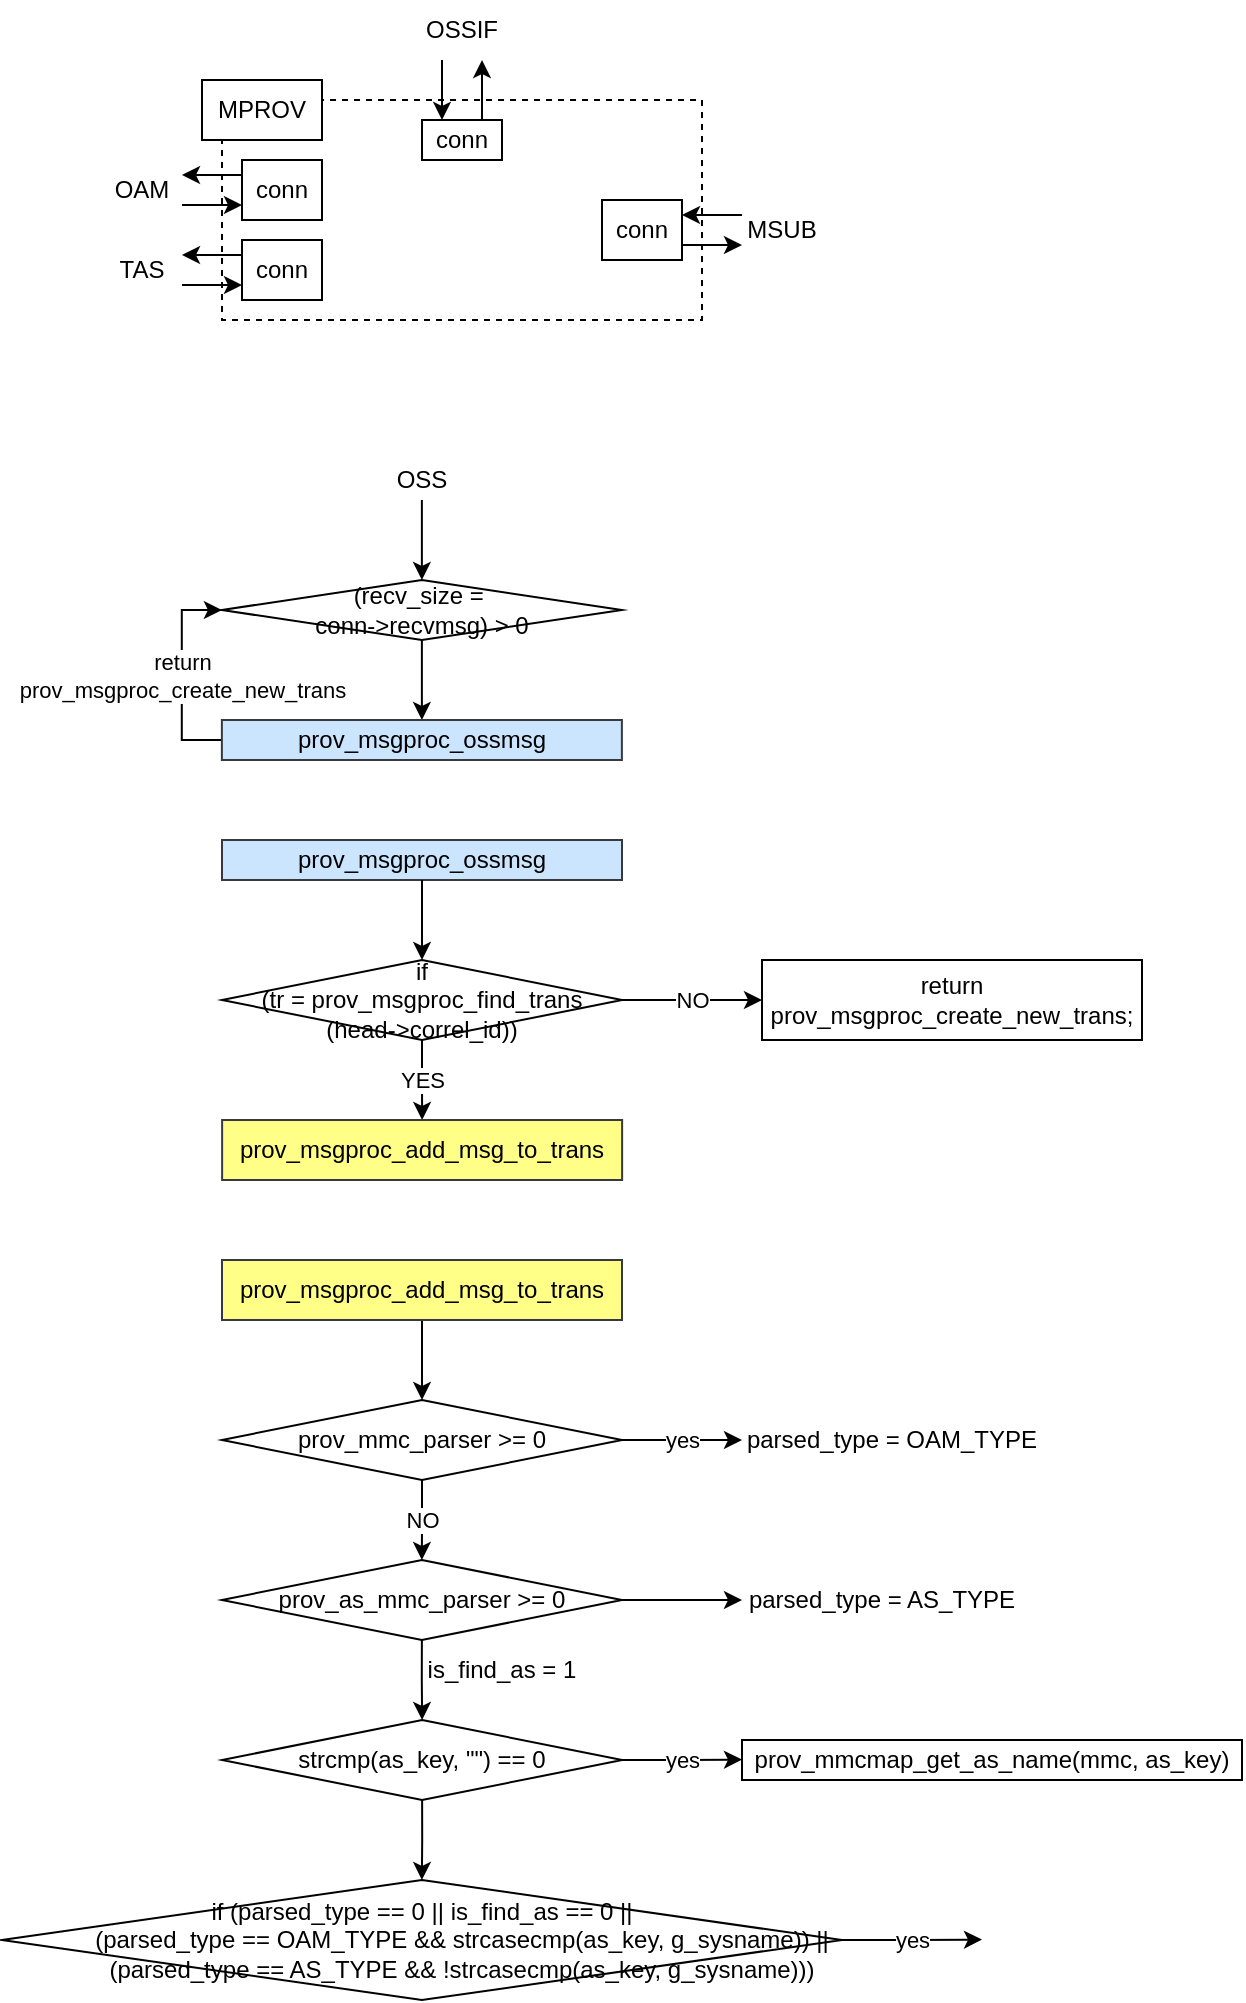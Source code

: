 <mxfile version="28.0.7">
  <diagram name="페이지-1" id="FyECoSG5ypDKsjbppHW5">
    <mxGraphModel dx="679" dy="354" grid="1" gridSize="10" guides="1" tooltips="1" connect="1" arrows="1" fold="1" page="1" pageScale="1" pageWidth="827" pageHeight="1169" math="0" shadow="0">
      <root>
        <mxCell id="0" />
        <mxCell id="1" parent="0" />
        <mxCell id="FIciZ7co_MF-JFdClWth-18" value="" style="rounded=0;whiteSpace=wrap;html=1;dashed=1;" parent="1" vertex="1">
          <mxGeometry x="140" y="170" width="240" height="110" as="geometry" />
        </mxCell>
        <mxCell id="FIciZ7co_MF-JFdClWth-11" style="edgeStyle=orthogonalEdgeStyle;rounded=0;orthogonalLoop=1;jettySize=auto;html=1;exitX=1;exitY=0.75;exitDx=0;exitDy=0;entryX=0;entryY=0.75;entryDx=0;entryDy=0;" parent="1" source="FIciZ7co_MF-JFdClWth-1" target="FIciZ7co_MF-JFdClWth-16" edge="1">
          <mxGeometry relative="1" as="geometry" />
        </mxCell>
        <mxCell id="FIciZ7co_MF-JFdClWth-1" value="TAS" style="text;html=1;align=center;verticalAlign=middle;whiteSpace=wrap;rounded=0;" parent="1" vertex="1">
          <mxGeometry x="80" y="240" width="40" height="30" as="geometry" />
        </mxCell>
        <mxCell id="FIciZ7co_MF-JFdClWth-2" value="OSSIF" style="text;html=1;align=center;verticalAlign=middle;whiteSpace=wrap;rounded=0;" parent="1" vertex="1">
          <mxGeometry x="240" y="120" width="40" height="30" as="geometry" />
        </mxCell>
        <mxCell id="FIciZ7co_MF-JFdClWth-3" value="MSUB" style="text;html=1;align=center;verticalAlign=middle;whiteSpace=wrap;rounded=0;" parent="1" vertex="1">
          <mxGeometry x="400" y="220" width="40" height="30" as="geometry" />
        </mxCell>
        <mxCell id="FIciZ7co_MF-JFdClWth-9" style="edgeStyle=orthogonalEdgeStyle;rounded=0;orthogonalLoop=1;jettySize=auto;html=1;exitX=1;exitY=0.75;exitDx=0;exitDy=0;entryX=0;entryY=0.75;entryDx=0;entryDy=0;" parent="1" source="FIciZ7co_MF-JFdClWth-12" target="FIciZ7co_MF-JFdClWth-3" edge="1">
          <mxGeometry relative="1" as="geometry" />
        </mxCell>
        <mxCell id="FIciZ7co_MF-JFdClWth-10" style="edgeStyle=orthogonalEdgeStyle;rounded=0;orthogonalLoop=1;jettySize=auto;html=1;exitX=0;exitY=0.25;exitDx=0;exitDy=0;entryX=1;entryY=0.25;entryDx=0;entryDy=0;" parent="1" source="FIciZ7co_MF-JFdClWth-16" target="FIciZ7co_MF-JFdClWth-1" edge="1">
          <mxGeometry relative="1" as="geometry" />
        </mxCell>
        <mxCell id="FIciZ7co_MF-JFdClWth-6" style="edgeStyle=orthogonalEdgeStyle;rounded=0;orthogonalLoop=1;jettySize=auto;html=1;exitX=0.25;exitY=1;exitDx=0;exitDy=0;entryX=0.25;entryY=0;entryDx=0;entryDy=0;" parent="1" source="FIciZ7co_MF-JFdClWth-2" target="FIciZ7co_MF-JFdClWth-13" edge="1">
          <mxGeometry relative="1" as="geometry" />
        </mxCell>
        <mxCell id="FIciZ7co_MF-JFdClWth-7" style="edgeStyle=orthogonalEdgeStyle;rounded=0;orthogonalLoop=1;jettySize=auto;html=1;exitX=0.75;exitY=0;exitDx=0;exitDy=0;entryX=0.75;entryY=1;entryDx=0;entryDy=0;" parent="1" source="FIciZ7co_MF-JFdClWth-13" target="FIciZ7co_MF-JFdClWth-2" edge="1">
          <mxGeometry relative="1" as="geometry" />
        </mxCell>
        <mxCell id="FIciZ7co_MF-JFdClWth-8" style="edgeStyle=orthogonalEdgeStyle;rounded=0;orthogonalLoop=1;jettySize=auto;html=1;exitX=0;exitY=0.25;exitDx=0;exitDy=0;entryX=1;entryY=0.25;entryDx=0;entryDy=0;" parent="1" source="FIciZ7co_MF-JFdClWth-3" target="FIciZ7co_MF-JFdClWth-12" edge="1">
          <mxGeometry relative="1" as="geometry" />
        </mxCell>
        <UserObject label="conn" tooltip="tap&#xa;tap_obj" id="FIciZ7co_MF-JFdClWth-12">
          <mxCell style="rounded=0;whiteSpace=wrap;html=1;" parent="1" vertex="1">
            <mxGeometry x="330" y="220" width="40" height="30" as="geometry" />
          </mxCell>
        </UserObject>
        <UserObject label="conn" tooltip="tcp / server&#xa;tcpc_obj" id="FIciZ7co_MF-JFdClWth-13">
          <mxCell style="rounded=0;whiteSpace=wrap;html=1;" parent="1" vertex="1">
            <mxGeometry x="240" y="180" width="40" height="20" as="geometry" />
          </mxCell>
        </UserObject>
        <mxCell id="FIciZ7co_MF-JFdClWth-16" value="conn" style="rounded=0;whiteSpace=wrap;html=1;" parent="1" vertex="1">
          <mxGeometry x="150" y="240" width="40" height="30" as="geometry" />
        </mxCell>
        <mxCell id="FIciZ7co_MF-JFdClWth-19" value="MPROV" style="rounded=0;whiteSpace=wrap;html=1;" parent="1" vertex="1">
          <mxGeometry x="130" y="160" width="60" height="30" as="geometry" />
        </mxCell>
        <mxCell id="7LOoz4lWC9MDq3w-gkst-1" style="edgeStyle=orthogonalEdgeStyle;rounded=0;orthogonalLoop=1;jettySize=auto;html=1;exitX=1;exitY=0.75;exitDx=0;exitDy=0;entryX=0;entryY=0.75;entryDx=0;entryDy=0;" parent="1" source="7LOoz4lWC9MDq3w-gkst-2" target="7LOoz4lWC9MDq3w-gkst-4" edge="1">
          <mxGeometry relative="1" as="geometry" />
        </mxCell>
        <mxCell id="7LOoz4lWC9MDq3w-gkst-2" value="OAM" style="text;html=1;align=center;verticalAlign=middle;whiteSpace=wrap;rounded=0;" parent="1" vertex="1">
          <mxGeometry x="80" y="200" width="40" height="30" as="geometry" />
        </mxCell>
        <mxCell id="7LOoz4lWC9MDq3w-gkst-3" style="edgeStyle=orthogonalEdgeStyle;rounded=0;orthogonalLoop=1;jettySize=auto;html=1;exitX=0;exitY=0.25;exitDx=0;exitDy=0;entryX=1;entryY=0.25;entryDx=0;entryDy=0;" parent="1" source="7LOoz4lWC9MDq3w-gkst-4" target="7LOoz4lWC9MDq3w-gkst-2" edge="1">
          <mxGeometry relative="1" as="geometry" />
        </mxCell>
        <mxCell id="7LOoz4lWC9MDq3w-gkst-4" value="conn" style="rounded=0;whiteSpace=wrap;html=1;" parent="1" vertex="1">
          <mxGeometry x="150" y="200" width="40" height="30" as="geometry" />
        </mxCell>
        <mxCell id="J7WhWND6WeCU96IItL8I-1" value="(recv_size =&amp;nbsp;&lt;div&gt;conn-&amp;gt;recvmsg) &amp;gt; 0&lt;/div&gt;" style="rhombus;whiteSpace=wrap;html=1;" vertex="1" parent="1">
          <mxGeometry x="139.94" y="410" width="200" height="30" as="geometry" />
        </mxCell>
        <mxCell id="J7WhWND6WeCU96IItL8I-2" value="" style="endArrow=classic;html=1;rounded=0;entryX=0.5;entryY=0;entryDx=0;entryDy=0;exitX=0.5;exitY=1;exitDx=0;exitDy=0;" edge="1" parent="1" source="J7WhWND6WeCU96IItL8I-3" target="J7WhWND6WeCU96IItL8I-1">
          <mxGeometry width="50" height="50" relative="1" as="geometry">
            <mxPoint x="239.94" y="370" as="sourcePoint" />
            <mxPoint x="349.94" y="390" as="targetPoint" />
          </mxGeometry>
        </mxCell>
        <mxCell id="J7WhWND6WeCU96IItL8I-4" value="" style="edgeStyle=orthogonalEdgeStyle;rounded=0;orthogonalLoop=1;jettySize=auto;html=1;exitX=0.5;exitY=1;exitDx=0;exitDy=0;entryX=0.5;entryY=0;entryDx=0;entryDy=0;" edge="1" parent="1" source="J7WhWND6WeCU96IItL8I-1" target="J7WhWND6WeCU96IItL8I-6">
          <mxGeometry relative="1" as="geometry">
            <mxPoint x="239.68" y="440" as="sourcePoint" />
            <mxPoint x="239.68" y="480" as="targetPoint" />
          </mxGeometry>
        </mxCell>
        <mxCell id="J7WhWND6WeCU96IItL8I-3" value="OSS" style="text;html=1;align=center;verticalAlign=middle;whiteSpace=wrap;rounded=0;" vertex="1" parent="1">
          <mxGeometry x="219.94" y="350" width="40" height="20" as="geometry" />
        </mxCell>
        <mxCell id="J7WhWND6WeCU96IItL8I-16" value="return&lt;div&gt;prov_msgproc_create_new_trans&lt;/div&gt;" style="edgeStyle=orthogonalEdgeStyle;rounded=0;orthogonalLoop=1;jettySize=auto;html=1;exitX=0;exitY=0.5;exitDx=0;exitDy=0;entryX=0;entryY=0.5;entryDx=0;entryDy=0;" edge="1" parent="1" source="J7WhWND6WeCU96IItL8I-6" target="J7WhWND6WeCU96IItL8I-1">
          <mxGeometry relative="1" as="geometry" />
        </mxCell>
        <mxCell id="J7WhWND6WeCU96IItL8I-6" value="prov_msgproc_ossmsg" style="rounded=0;whiteSpace=wrap;html=1;fillColor=#cce5ff;strokeColor=#36393d;" vertex="1" parent="1">
          <mxGeometry x="139.94" y="480" width="200" height="20" as="geometry" />
        </mxCell>
        <mxCell id="J7WhWND6WeCU96IItL8I-7" value="prov_msgproc_ossmsg" style="rounded=0;whiteSpace=wrap;html=1;fillColor=#cce5ff;strokeColor=#36393d;" vertex="1" parent="1">
          <mxGeometry x="140" y="540" width="200" height="20" as="geometry" />
        </mxCell>
        <mxCell id="J7WhWND6WeCU96IItL8I-17" value="NO" style="edgeStyle=orthogonalEdgeStyle;rounded=0;orthogonalLoop=1;jettySize=auto;html=1;exitX=1;exitY=0.5;exitDx=0;exitDy=0;entryX=0;entryY=0.5;entryDx=0;entryDy=0;" edge="1" parent="1" source="J7WhWND6WeCU96IItL8I-8" target="J7WhWND6WeCU96IItL8I-11">
          <mxGeometry relative="1" as="geometry" />
        </mxCell>
        <mxCell id="J7WhWND6WeCU96IItL8I-20" value="YES" style="edgeStyle=orthogonalEdgeStyle;rounded=0;orthogonalLoop=1;jettySize=auto;html=1;exitX=0.5;exitY=1;exitDx=0;exitDy=0;entryX=0.5;entryY=0;entryDx=0;entryDy=0;" edge="1" parent="1" source="J7WhWND6WeCU96IItL8I-8" target="J7WhWND6WeCU96IItL8I-19">
          <mxGeometry relative="1" as="geometry" />
        </mxCell>
        <mxCell id="J7WhWND6WeCU96IItL8I-8" value="if&lt;div&gt;(&lt;span style=&quot;background-color: transparent; color: light-dark(rgb(0, 0, 0), rgb(255, 255, 255));&quot;&gt;tr = prov_msgproc_find_trans&lt;/span&gt;&lt;div&gt;(head-&amp;gt;correl_id))&lt;/div&gt;&lt;/div&gt;" style="rhombus;whiteSpace=wrap;html=1;" vertex="1" parent="1">
          <mxGeometry x="140" y="600" width="200" height="40" as="geometry" />
        </mxCell>
        <mxCell id="J7WhWND6WeCU96IItL8I-9" style="edgeStyle=orthogonalEdgeStyle;rounded=0;orthogonalLoop=1;jettySize=auto;html=1;exitX=0.5;exitY=1;exitDx=0;exitDy=0;entryX=0.5;entryY=0;entryDx=0;entryDy=0;" edge="1" parent="1" source="J7WhWND6WeCU96IItL8I-7" target="J7WhWND6WeCU96IItL8I-8">
          <mxGeometry relative="1" as="geometry">
            <mxPoint x="240.0" y="600" as="targetPoint" />
          </mxGeometry>
        </mxCell>
        <mxCell id="J7WhWND6WeCU96IItL8I-11" value="&lt;div&gt;return&lt;/div&gt;prov_msgproc_create_new_trans;" style="rounded=0;whiteSpace=wrap;html=1;" vertex="1" parent="1">
          <mxGeometry x="410.0" y="600" width="190" height="40" as="geometry" />
        </mxCell>
        <mxCell id="J7WhWND6WeCU96IItL8I-19" value="prov_msgproc_add_msg_to_trans" style="rounded=0;whiteSpace=wrap;html=1;fillColor=#ffff88;strokeColor=#36393d;" vertex="1" parent="1">
          <mxGeometry x="140.06" y="680" width="200" height="30" as="geometry" />
        </mxCell>
        <mxCell id="J7WhWND6WeCU96IItL8I-23" style="edgeStyle=orthogonalEdgeStyle;rounded=0;orthogonalLoop=1;jettySize=auto;html=1;exitX=0.5;exitY=1;exitDx=0;exitDy=0;entryX=0.5;entryY=0;entryDx=0;entryDy=0;" edge="1" parent="1" source="J7WhWND6WeCU96IItL8I-24" target="J7WhWND6WeCU96IItL8I-25">
          <mxGeometry relative="1" as="geometry" />
        </mxCell>
        <mxCell id="J7WhWND6WeCU96IItL8I-24" value="prov_msgproc_add_msg_to_trans" style="rounded=0;whiteSpace=wrap;html=1;fillColor=#ffff88;strokeColor=#36393d;" vertex="1" parent="1">
          <mxGeometry x="140" y="750" width="200" height="30" as="geometry" />
        </mxCell>
        <mxCell id="J7WhWND6WeCU96IItL8I-27" value="NO" style="edgeStyle=orthogonalEdgeStyle;rounded=0;orthogonalLoop=1;jettySize=auto;html=1;exitX=0.5;exitY=1;exitDx=0;exitDy=0;entryX=0.5;entryY=0;entryDx=0;entryDy=0;" edge="1" parent="1" source="J7WhWND6WeCU96IItL8I-25" target="J7WhWND6WeCU96IItL8I-26">
          <mxGeometry relative="1" as="geometry" />
        </mxCell>
        <mxCell id="J7WhWND6WeCU96IItL8I-29" value="yes" style="edgeStyle=orthogonalEdgeStyle;rounded=0;orthogonalLoop=1;jettySize=auto;html=1;exitX=1;exitY=0.5;exitDx=0;exitDy=0;entryX=0;entryY=0.5;entryDx=0;entryDy=0;" edge="1" parent="1" source="J7WhWND6WeCU96IItL8I-25" target="J7WhWND6WeCU96IItL8I-28">
          <mxGeometry relative="1" as="geometry" />
        </mxCell>
        <UserObject label="prov_mmc_parser &amp;gt;= 0" tooltip="OAM TYPE&#xa;청약 메시지가 아닌 MMC " id="J7WhWND6WeCU96IItL8I-25">
          <mxCell style="rhombus;whiteSpace=wrap;html=1;" vertex="1" parent="1">
            <mxGeometry x="140" y="820" width="200" height="40" as="geometry" />
          </mxCell>
        </UserObject>
        <mxCell id="J7WhWND6WeCU96IItL8I-30" style="edgeStyle=orthogonalEdgeStyle;rounded=0;orthogonalLoop=1;jettySize=auto;html=1;exitX=1;exitY=0.5;exitDx=0;exitDy=0;entryX=0;entryY=0.5;entryDx=0;entryDy=0;" edge="1" parent="1" source="J7WhWND6WeCU96IItL8I-26" target="J7WhWND6WeCU96IItL8I-31">
          <mxGeometry relative="1" as="geometry">
            <mxPoint x="400" y="919.81" as="targetPoint" />
          </mxGeometry>
        </mxCell>
        <mxCell id="J7WhWND6WeCU96IItL8I-33" style="edgeStyle=orthogonalEdgeStyle;rounded=0;orthogonalLoop=1;jettySize=auto;html=1;exitX=0.5;exitY=1;exitDx=0;exitDy=0;entryX=0.5;entryY=0;entryDx=0;entryDy=0;" edge="1" parent="1" source="J7WhWND6WeCU96IItL8I-26" target="J7WhWND6WeCU96IItL8I-35">
          <mxGeometry relative="1" as="geometry">
            <mxPoint x="240" y="980" as="targetPoint" />
          </mxGeometry>
        </mxCell>
        <mxCell id="J7WhWND6WeCU96IItL8I-26" value="prov_as_mmc_parser &amp;gt;= 0" style="rhombus;whiteSpace=wrap;html=1;" vertex="1" parent="1">
          <mxGeometry x="139.94" y="900" width="200" height="40" as="geometry" />
        </mxCell>
        <mxCell id="J7WhWND6WeCU96IItL8I-28" value="parsed_type = OAM_TYPE" style="text;html=1;align=center;verticalAlign=middle;whiteSpace=wrap;rounded=0;" vertex="1" parent="1">
          <mxGeometry x="400" y="825" width="150" height="30" as="geometry" />
        </mxCell>
        <mxCell id="J7WhWND6WeCU96IItL8I-31" value="parsed_type = AS_TYPE" style="text;html=1;align=center;verticalAlign=middle;whiteSpace=wrap;rounded=0;" vertex="1" parent="1">
          <mxGeometry x="400" y="905" width="140" height="30" as="geometry" />
        </mxCell>
        <mxCell id="J7WhWND6WeCU96IItL8I-34" value="is_find_as = 1" style="text;html=1;align=center;verticalAlign=middle;whiteSpace=wrap;rounded=0;" vertex="1" parent="1">
          <mxGeometry x="240" y="950" width="80" height="10" as="geometry" />
        </mxCell>
        <mxCell id="J7WhWND6WeCU96IItL8I-36" value="yes" style="edgeStyle=orthogonalEdgeStyle;rounded=0;orthogonalLoop=1;jettySize=auto;html=1;exitX=1;exitY=0.5;exitDx=0;exitDy=0;" edge="1" parent="1" source="J7WhWND6WeCU96IItL8I-35">
          <mxGeometry relative="1" as="geometry">
            <mxPoint x="400" y="999.81" as="targetPoint" />
          </mxGeometry>
        </mxCell>
        <UserObject label="strcmp(as_key, &quot;&quot;) == 0" tooltip="MMC 메시지라는 의미" id="J7WhWND6WeCU96IItL8I-35">
          <mxCell style="rhombus;whiteSpace=wrap;html=1;" vertex="1" parent="1">
            <mxGeometry x="140.06" y="980" width="200" height="40" as="geometry" />
          </mxCell>
        </UserObject>
        <mxCell id="J7WhWND6WeCU96IItL8I-37" value="prov_mmcmap_get_as_name(mmc, as_key)" style="rounded=0;whiteSpace=wrap;html=1;" vertex="1" parent="1">
          <mxGeometry x="400" y="990" width="250" height="20" as="geometry" />
        </mxCell>
        <mxCell id="J7WhWND6WeCU96IItL8I-38" style="edgeStyle=orthogonalEdgeStyle;rounded=0;orthogonalLoop=1;jettySize=auto;html=1;exitX=0.5;exitY=1;exitDx=0;exitDy=0;entryX=0.5;entryY=0;entryDx=0;entryDy=0;" edge="1" parent="1" target="J7WhWND6WeCU96IItL8I-39" source="J7WhWND6WeCU96IItL8I-35">
          <mxGeometry relative="1" as="geometry">
            <mxPoint x="240" y="1060" as="targetPoint" />
            <mxPoint x="240" y="1020" as="sourcePoint" />
          </mxGeometry>
        </mxCell>
        <mxCell id="J7WhWND6WeCU96IItL8I-40" value="yes" style="edgeStyle=orthogonalEdgeStyle;rounded=0;orthogonalLoop=1;jettySize=auto;html=1;exitX=1;exitY=0.5;exitDx=0;exitDy=0;" edge="1" parent="1" source="J7WhWND6WeCU96IItL8I-39">
          <mxGeometry relative="1" as="geometry">
            <mxPoint x="520" y="1089.81" as="targetPoint" />
          </mxGeometry>
        </mxCell>
        <UserObject label="&lt;div&gt;if (parsed_type == 0 ||&amp;nbsp;&lt;span style=&quot;background-color: transparent; color: light-dark(rgb(0, 0, 0), rgb(255, 255, 255));&quot;&gt;is_find_as == 0 ||&lt;/span&gt;&lt;/div&gt;&lt;div&gt;&amp;nbsp; &amp;nbsp; &amp;nbsp; &amp;nbsp; &amp;nbsp; &amp;nbsp; (parsed_type == OAM_TYPE &amp;amp;&amp;amp; strcasecmp(as_key, g_sysname)) ||&lt;/div&gt;&lt;div&gt;&amp;nbsp; &amp;nbsp; &amp;nbsp; &amp;nbsp; &amp;nbsp; &amp;nbsp; (parsed_type == AS_TYPE &amp;amp;&amp;amp; !strcasecmp(as_key, g_sysname)))&lt;/div&gt;" tooltip="- parsed_type 이 OAM 인데 as_key 가 UPSF 가 아닌 경우&#xa;- parsed_type 이 AS_TYPE 인데 as_key가 UPSF 인 경우&#xa;- parsed_type 이 0 인 경우&#xa;- is_find_as 가 0 인 경우&#xa;" id="J7WhWND6WeCU96IItL8I-39">
          <mxCell style="rhombus;whiteSpace=wrap;html=1;" vertex="1" parent="1">
            <mxGeometry x="29.94" y="1060" width="420" height="60" as="geometry" />
          </mxCell>
        </UserObject>
      </root>
    </mxGraphModel>
  </diagram>
</mxfile>
